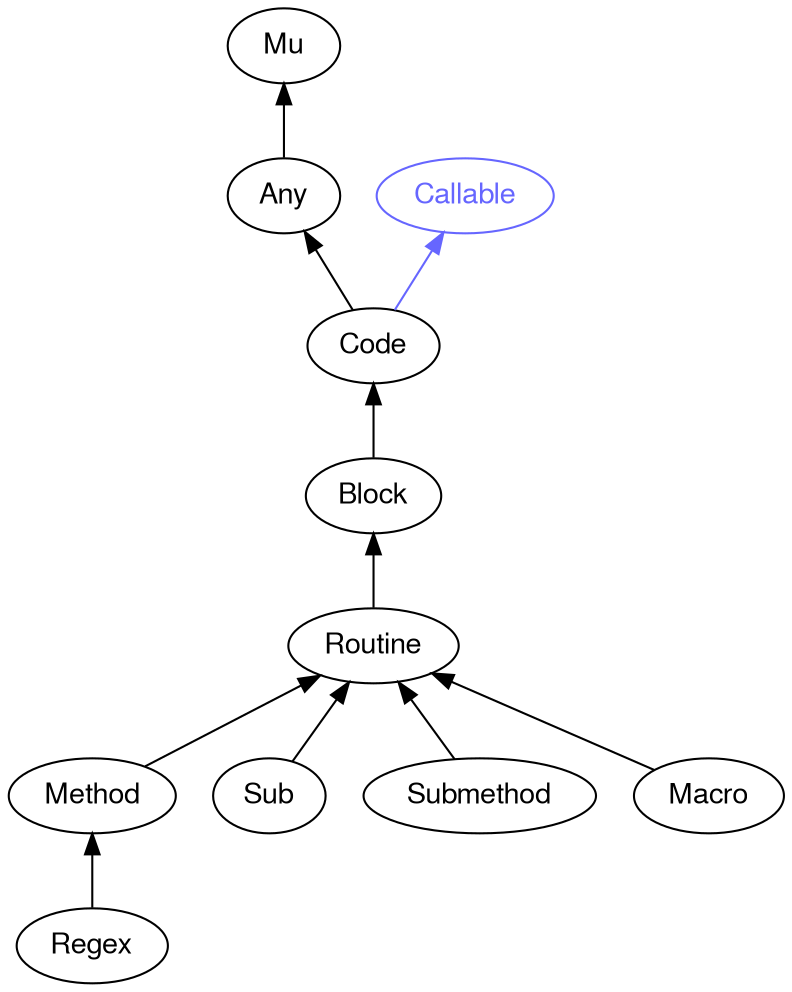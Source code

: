 digraph "raku-type-graph" {
    rankdir=BT;
    splines=polyline;
    overlap=false;

    graph [truecolor=true bgcolor="#FFFFFF"];
    // Types
    "Block" [color="#000000", fontcolor="#000000", href="/type/Block", fontname="FreeSans"];
    "Mu" [color="#000000", fontcolor="#000000", href="/type/Mu", fontname="FreeSans"];
    "Any" [color="#000000", fontcolor="#000000", href="/type/Any", fontname="FreeSans"];
    "Callable" [color="#6666FF", fontcolor="#6666FF", href="/type/Callable", fontname="FreeSans"];
    "Code" [color="#000000", fontcolor="#000000", href="/type/Code", fontname="FreeSans"];
    "Routine" [color="#000000", fontcolor="#000000", href="/type/Routine", fontname="FreeSans"];
    "Method" [color="#000000", fontcolor="#000000", href="/type/Method", fontname="FreeSans"];
    "Sub" [color="#000000", fontcolor="#000000", href="/type/Sub", fontname="FreeSans"];
    "Submethod" [color="#000000", fontcolor="#000000", href="/type/Submethod", fontname="FreeSans"];
    "Macro" [color="#000000", fontcolor="#000000", href="/type/Macro", fontname="FreeSans"];
    "Regex" [color="#000000", fontcolor="#000000", href="/type/Regex", fontname="FreeSans"];

    // Superclasses
    "Block" -> "Code" [color="#000000"];
    "Any" -> "Mu" [color="#000000"];
    "Code" -> "Any" [color="#000000"];
    "Routine" -> "Block" [color="#000000"];
    "Method" -> "Routine" [color="#000000"];
    "Sub" -> "Routine" [color="#000000"];
    "Submethod" -> "Routine" [color="#000000"];
    "Macro" -> "Routine" [color="#000000"];
    "Regex" -> "Method" [color="#000000"];

    // Roles
    "Code" -> "Callable" [color="#6666FF"];
}
